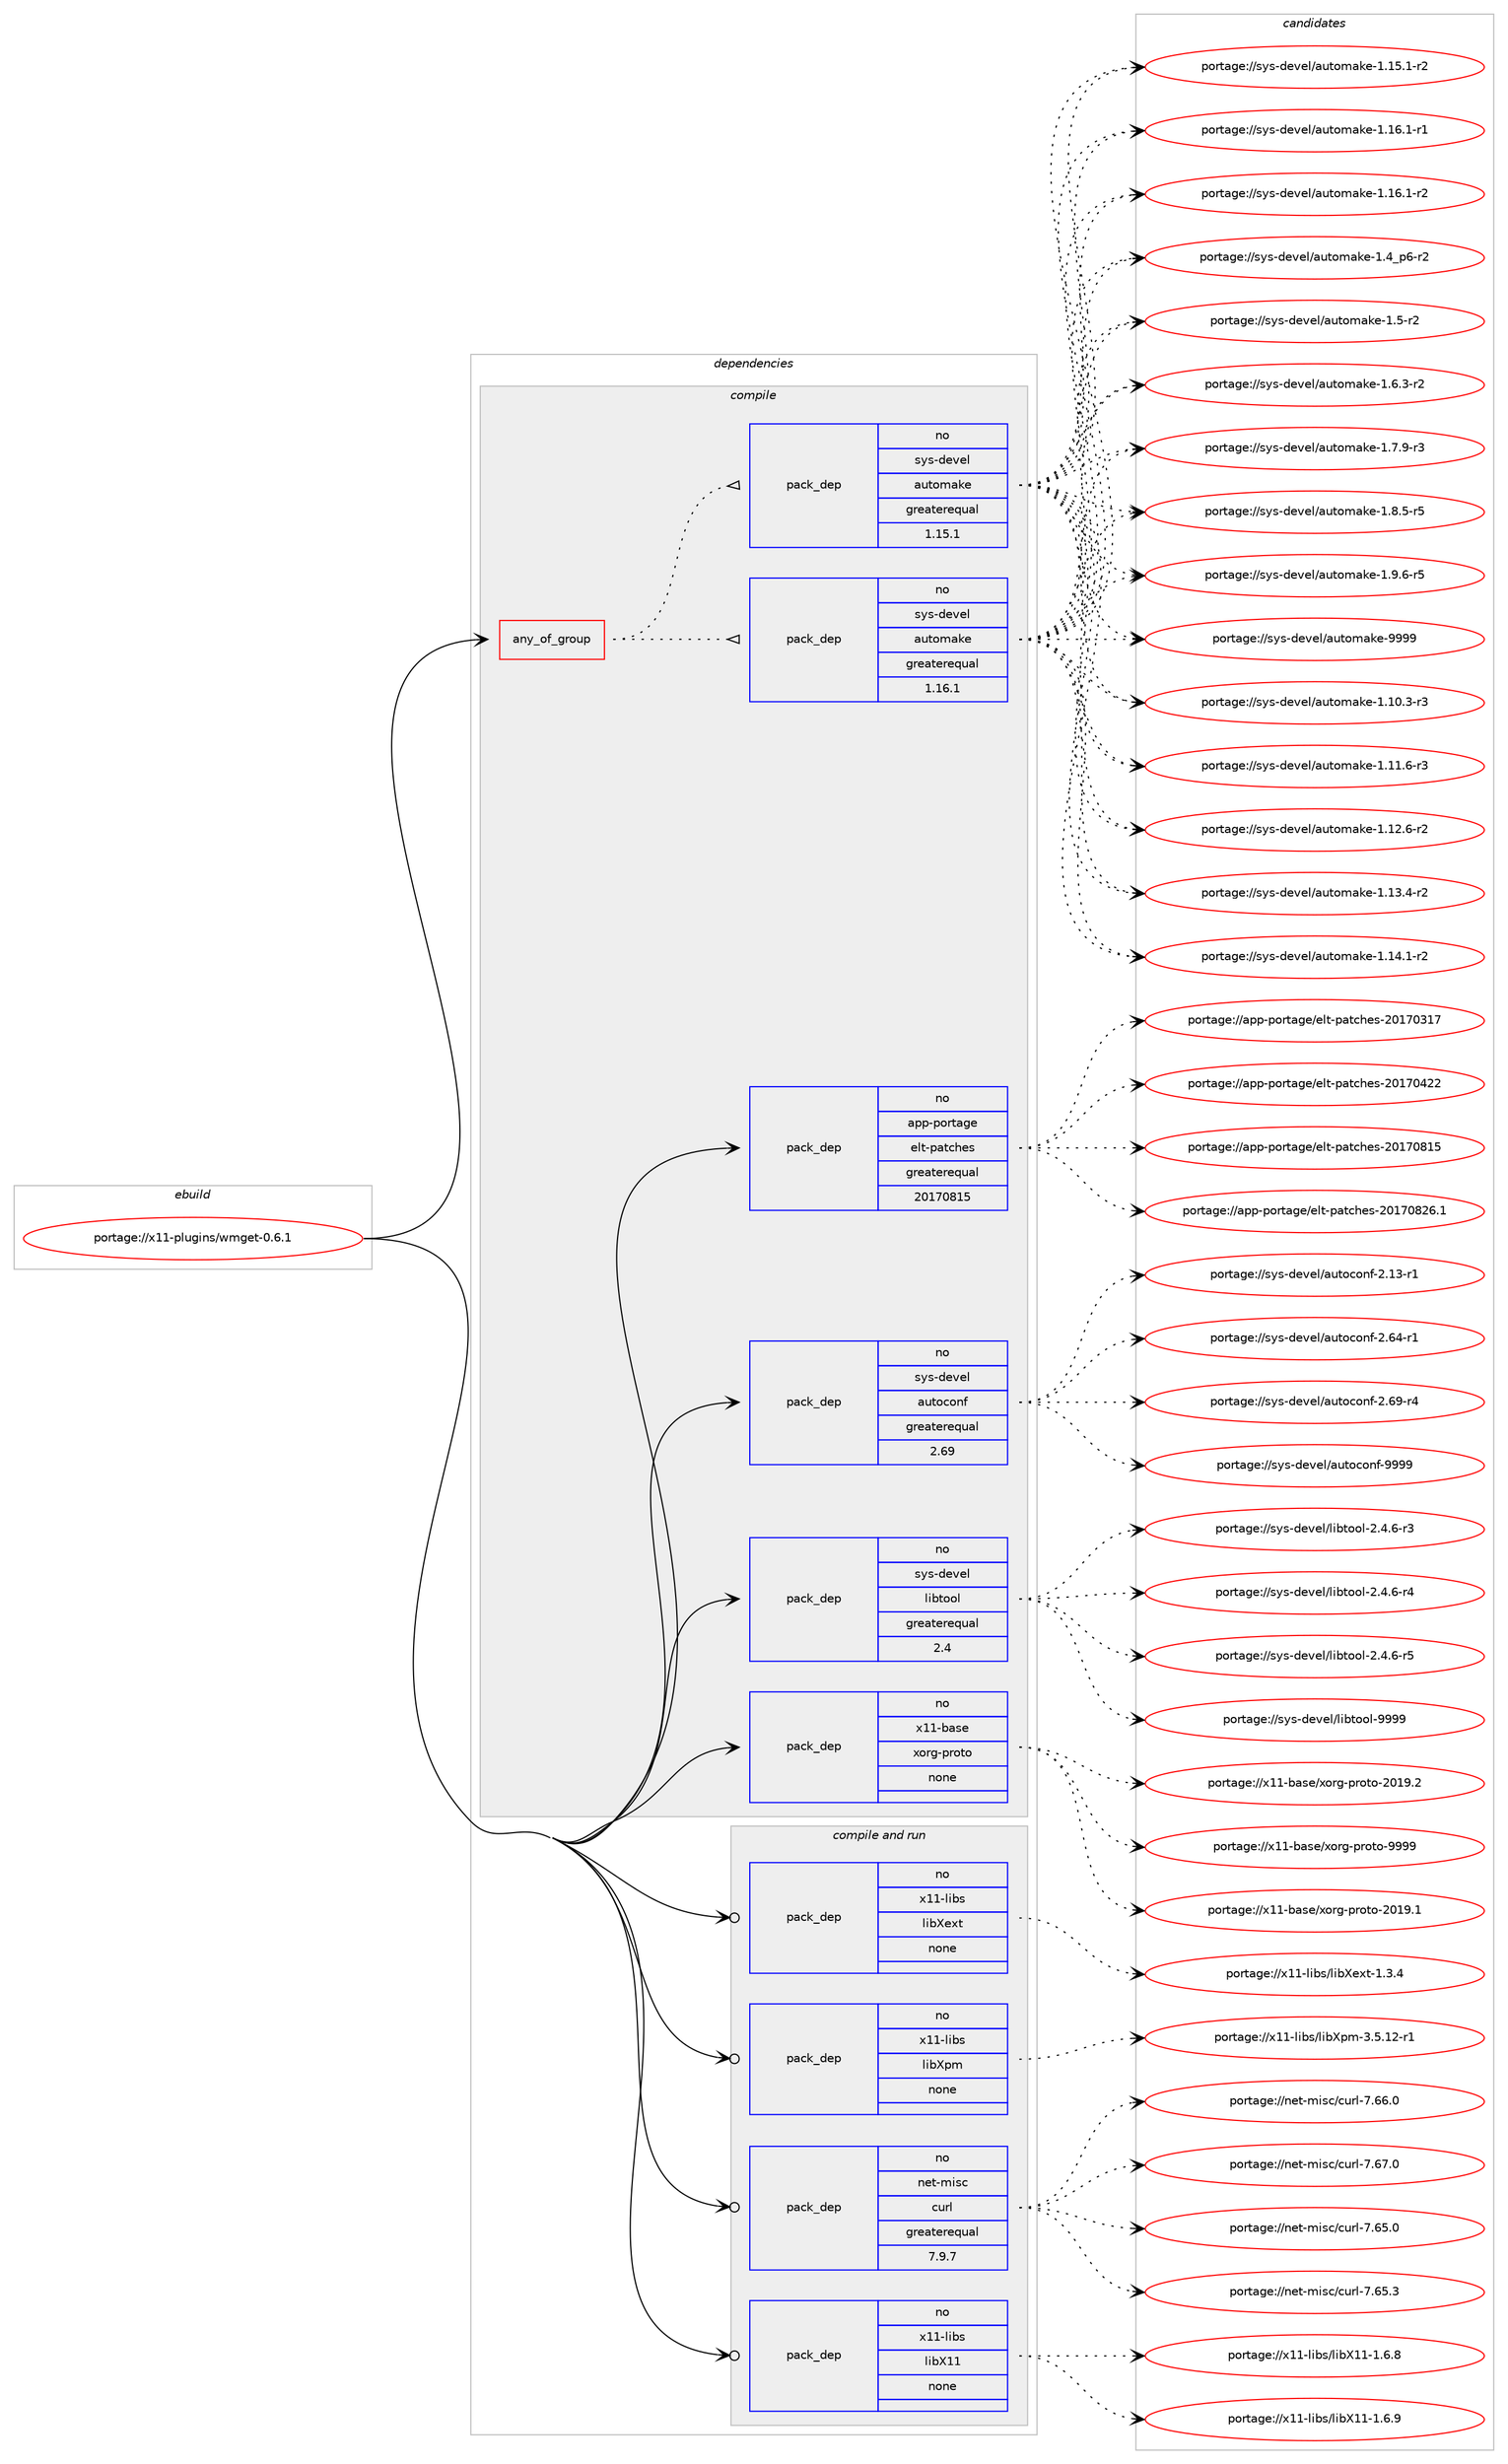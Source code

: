 digraph prolog {

# *************
# Graph options
# *************

newrank=true;
concentrate=true;
compound=true;
graph [rankdir=LR,fontname=Helvetica,fontsize=10,ranksep=1.5];#, ranksep=2.5, nodesep=0.2];
edge  [arrowhead=vee];
node  [fontname=Helvetica,fontsize=10];

# **********
# The ebuild
# **********

subgraph cluster_leftcol {
color=gray;
rank=same;
label=<<i>ebuild</i>>;
id [label="portage://x11-plugins/wmget-0.6.1", color=red, width=4, href="../x11-plugins/wmget-0.6.1.svg"];
}

# ****************
# The dependencies
# ****************

subgraph cluster_midcol {
color=gray;
label=<<i>dependencies</i>>;
subgraph cluster_compile {
fillcolor="#eeeeee";
style=filled;
label=<<i>compile</i>>;
subgraph any7955 {
dependency456838 [label=<<TABLE BORDER="0" CELLBORDER="1" CELLSPACING="0" CELLPADDING="4"><TR><TD CELLPADDING="10">any_of_group</TD></TR></TABLE>>, shape=none, color=red];subgraph pack339735 {
dependency456839 [label=<<TABLE BORDER="0" CELLBORDER="1" CELLSPACING="0" CELLPADDING="4" WIDTH="220"><TR><TD ROWSPAN="6" CELLPADDING="30">pack_dep</TD></TR><TR><TD WIDTH="110">no</TD></TR><TR><TD>sys-devel</TD></TR><TR><TD>automake</TD></TR><TR><TD>greaterequal</TD></TR><TR><TD>1.16.1</TD></TR></TABLE>>, shape=none, color=blue];
}
dependency456838:e -> dependency456839:w [weight=20,style="dotted",arrowhead="oinv"];
subgraph pack339736 {
dependency456840 [label=<<TABLE BORDER="0" CELLBORDER="1" CELLSPACING="0" CELLPADDING="4" WIDTH="220"><TR><TD ROWSPAN="6" CELLPADDING="30">pack_dep</TD></TR><TR><TD WIDTH="110">no</TD></TR><TR><TD>sys-devel</TD></TR><TR><TD>automake</TD></TR><TR><TD>greaterequal</TD></TR><TR><TD>1.15.1</TD></TR></TABLE>>, shape=none, color=blue];
}
dependency456838:e -> dependency456840:w [weight=20,style="dotted",arrowhead="oinv"];
}
id:e -> dependency456838:w [weight=20,style="solid",arrowhead="vee"];
subgraph pack339737 {
dependency456841 [label=<<TABLE BORDER="0" CELLBORDER="1" CELLSPACING="0" CELLPADDING="4" WIDTH="220"><TR><TD ROWSPAN="6" CELLPADDING="30">pack_dep</TD></TR><TR><TD WIDTH="110">no</TD></TR><TR><TD>app-portage</TD></TR><TR><TD>elt-patches</TD></TR><TR><TD>greaterequal</TD></TR><TR><TD>20170815</TD></TR></TABLE>>, shape=none, color=blue];
}
id:e -> dependency456841:w [weight=20,style="solid",arrowhead="vee"];
subgraph pack339738 {
dependency456842 [label=<<TABLE BORDER="0" CELLBORDER="1" CELLSPACING="0" CELLPADDING="4" WIDTH="220"><TR><TD ROWSPAN="6" CELLPADDING="30">pack_dep</TD></TR><TR><TD WIDTH="110">no</TD></TR><TR><TD>sys-devel</TD></TR><TR><TD>autoconf</TD></TR><TR><TD>greaterequal</TD></TR><TR><TD>2.69</TD></TR></TABLE>>, shape=none, color=blue];
}
id:e -> dependency456842:w [weight=20,style="solid",arrowhead="vee"];
subgraph pack339739 {
dependency456843 [label=<<TABLE BORDER="0" CELLBORDER="1" CELLSPACING="0" CELLPADDING="4" WIDTH="220"><TR><TD ROWSPAN="6" CELLPADDING="30">pack_dep</TD></TR><TR><TD WIDTH="110">no</TD></TR><TR><TD>sys-devel</TD></TR><TR><TD>libtool</TD></TR><TR><TD>greaterequal</TD></TR><TR><TD>2.4</TD></TR></TABLE>>, shape=none, color=blue];
}
id:e -> dependency456843:w [weight=20,style="solid",arrowhead="vee"];
subgraph pack339740 {
dependency456844 [label=<<TABLE BORDER="0" CELLBORDER="1" CELLSPACING="0" CELLPADDING="4" WIDTH="220"><TR><TD ROWSPAN="6" CELLPADDING="30">pack_dep</TD></TR><TR><TD WIDTH="110">no</TD></TR><TR><TD>x11-base</TD></TR><TR><TD>xorg-proto</TD></TR><TR><TD>none</TD></TR><TR><TD></TD></TR></TABLE>>, shape=none, color=blue];
}
id:e -> dependency456844:w [weight=20,style="solid",arrowhead="vee"];
}
subgraph cluster_compileandrun {
fillcolor="#eeeeee";
style=filled;
label=<<i>compile and run</i>>;
subgraph pack339741 {
dependency456845 [label=<<TABLE BORDER="0" CELLBORDER="1" CELLSPACING="0" CELLPADDING="4" WIDTH="220"><TR><TD ROWSPAN="6" CELLPADDING="30">pack_dep</TD></TR><TR><TD WIDTH="110">no</TD></TR><TR><TD>net-misc</TD></TR><TR><TD>curl</TD></TR><TR><TD>greaterequal</TD></TR><TR><TD>7.9.7</TD></TR></TABLE>>, shape=none, color=blue];
}
id:e -> dependency456845:w [weight=20,style="solid",arrowhead="odotvee"];
subgraph pack339742 {
dependency456846 [label=<<TABLE BORDER="0" CELLBORDER="1" CELLSPACING="0" CELLPADDING="4" WIDTH="220"><TR><TD ROWSPAN="6" CELLPADDING="30">pack_dep</TD></TR><TR><TD WIDTH="110">no</TD></TR><TR><TD>x11-libs</TD></TR><TR><TD>libX11</TD></TR><TR><TD>none</TD></TR><TR><TD></TD></TR></TABLE>>, shape=none, color=blue];
}
id:e -> dependency456846:w [weight=20,style="solid",arrowhead="odotvee"];
subgraph pack339743 {
dependency456847 [label=<<TABLE BORDER="0" CELLBORDER="1" CELLSPACING="0" CELLPADDING="4" WIDTH="220"><TR><TD ROWSPAN="6" CELLPADDING="30">pack_dep</TD></TR><TR><TD WIDTH="110">no</TD></TR><TR><TD>x11-libs</TD></TR><TR><TD>libXext</TD></TR><TR><TD>none</TD></TR><TR><TD></TD></TR></TABLE>>, shape=none, color=blue];
}
id:e -> dependency456847:w [weight=20,style="solid",arrowhead="odotvee"];
subgraph pack339744 {
dependency456848 [label=<<TABLE BORDER="0" CELLBORDER="1" CELLSPACING="0" CELLPADDING="4" WIDTH="220"><TR><TD ROWSPAN="6" CELLPADDING="30">pack_dep</TD></TR><TR><TD WIDTH="110">no</TD></TR><TR><TD>x11-libs</TD></TR><TR><TD>libXpm</TD></TR><TR><TD>none</TD></TR><TR><TD></TD></TR></TABLE>>, shape=none, color=blue];
}
id:e -> dependency456848:w [weight=20,style="solid",arrowhead="odotvee"];
}
subgraph cluster_run {
fillcolor="#eeeeee";
style=filled;
label=<<i>run</i>>;
}
}

# **************
# The candidates
# **************

subgraph cluster_choices {
rank=same;
color=gray;
label=<<i>candidates</i>>;

subgraph choice339735 {
color=black;
nodesep=1;
choiceportage11512111545100101118101108479711711611110997107101454946494846514511451 [label="portage://sys-devel/automake-1.10.3-r3", color=red, width=4,href="../sys-devel/automake-1.10.3-r3.svg"];
choiceportage11512111545100101118101108479711711611110997107101454946494946544511451 [label="portage://sys-devel/automake-1.11.6-r3", color=red, width=4,href="../sys-devel/automake-1.11.6-r3.svg"];
choiceportage11512111545100101118101108479711711611110997107101454946495046544511450 [label="portage://sys-devel/automake-1.12.6-r2", color=red, width=4,href="../sys-devel/automake-1.12.6-r2.svg"];
choiceportage11512111545100101118101108479711711611110997107101454946495146524511450 [label="portage://sys-devel/automake-1.13.4-r2", color=red, width=4,href="../sys-devel/automake-1.13.4-r2.svg"];
choiceportage11512111545100101118101108479711711611110997107101454946495246494511450 [label="portage://sys-devel/automake-1.14.1-r2", color=red, width=4,href="../sys-devel/automake-1.14.1-r2.svg"];
choiceportage11512111545100101118101108479711711611110997107101454946495346494511450 [label="portage://sys-devel/automake-1.15.1-r2", color=red, width=4,href="../sys-devel/automake-1.15.1-r2.svg"];
choiceportage11512111545100101118101108479711711611110997107101454946495446494511449 [label="portage://sys-devel/automake-1.16.1-r1", color=red, width=4,href="../sys-devel/automake-1.16.1-r1.svg"];
choiceportage11512111545100101118101108479711711611110997107101454946495446494511450 [label="portage://sys-devel/automake-1.16.1-r2", color=red, width=4,href="../sys-devel/automake-1.16.1-r2.svg"];
choiceportage115121115451001011181011084797117116111109971071014549465295112544511450 [label="portage://sys-devel/automake-1.4_p6-r2", color=red, width=4,href="../sys-devel/automake-1.4_p6-r2.svg"];
choiceportage11512111545100101118101108479711711611110997107101454946534511450 [label="portage://sys-devel/automake-1.5-r2", color=red, width=4,href="../sys-devel/automake-1.5-r2.svg"];
choiceportage115121115451001011181011084797117116111109971071014549465446514511450 [label="portage://sys-devel/automake-1.6.3-r2", color=red, width=4,href="../sys-devel/automake-1.6.3-r2.svg"];
choiceportage115121115451001011181011084797117116111109971071014549465546574511451 [label="portage://sys-devel/automake-1.7.9-r3", color=red, width=4,href="../sys-devel/automake-1.7.9-r3.svg"];
choiceportage115121115451001011181011084797117116111109971071014549465646534511453 [label="portage://sys-devel/automake-1.8.5-r5", color=red, width=4,href="../sys-devel/automake-1.8.5-r5.svg"];
choiceportage115121115451001011181011084797117116111109971071014549465746544511453 [label="portage://sys-devel/automake-1.9.6-r5", color=red, width=4,href="../sys-devel/automake-1.9.6-r5.svg"];
choiceportage115121115451001011181011084797117116111109971071014557575757 [label="portage://sys-devel/automake-9999", color=red, width=4,href="../sys-devel/automake-9999.svg"];
dependency456839:e -> choiceportage11512111545100101118101108479711711611110997107101454946494846514511451:w [style=dotted,weight="100"];
dependency456839:e -> choiceportage11512111545100101118101108479711711611110997107101454946494946544511451:w [style=dotted,weight="100"];
dependency456839:e -> choiceportage11512111545100101118101108479711711611110997107101454946495046544511450:w [style=dotted,weight="100"];
dependency456839:e -> choiceportage11512111545100101118101108479711711611110997107101454946495146524511450:w [style=dotted,weight="100"];
dependency456839:e -> choiceportage11512111545100101118101108479711711611110997107101454946495246494511450:w [style=dotted,weight="100"];
dependency456839:e -> choiceportage11512111545100101118101108479711711611110997107101454946495346494511450:w [style=dotted,weight="100"];
dependency456839:e -> choiceportage11512111545100101118101108479711711611110997107101454946495446494511449:w [style=dotted,weight="100"];
dependency456839:e -> choiceportage11512111545100101118101108479711711611110997107101454946495446494511450:w [style=dotted,weight="100"];
dependency456839:e -> choiceportage115121115451001011181011084797117116111109971071014549465295112544511450:w [style=dotted,weight="100"];
dependency456839:e -> choiceportage11512111545100101118101108479711711611110997107101454946534511450:w [style=dotted,weight="100"];
dependency456839:e -> choiceportage115121115451001011181011084797117116111109971071014549465446514511450:w [style=dotted,weight="100"];
dependency456839:e -> choiceportage115121115451001011181011084797117116111109971071014549465546574511451:w [style=dotted,weight="100"];
dependency456839:e -> choiceportage115121115451001011181011084797117116111109971071014549465646534511453:w [style=dotted,weight="100"];
dependency456839:e -> choiceportage115121115451001011181011084797117116111109971071014549465746544511453:w [style=dotted,weight="100"];
dependency456839:e -> choiceportage115121115451001011181011084797117116111109971071014557575757:w [style=dotted,weight="100"];
}
subgraph choice339736 {
color=black;
nodesep=1;
choiceportage11512111545100101118101108479711711611110997107101454946494846514511451 [label="portage://sys-devel/automake-1.10.3-r3", color=red, width=4,href="../sys-devel/automake-1.10.3-r3.svg"];
choiceportage11512111545100101118101108479711711611110997107101454946494946544511451 [label="portage://sys-devel/automake-1.11.6-r3", color=red, width=4,href="../sys-devel/automake-1.11.6-r3.svg"];
choiceportage11512111545100101118101108479711711611110997107101454946495046544511450 [label="portage://sys-devel/automake-1.12.6-r2", color=red, width=4,href="../sys-devel/automake-1.12.6-r2.svg"];
choiceportage11512111545100101118101108479711711611110997107101454946495146524511450 [label="portage://sys-devel/automake-1.13.4-r2", color=red, width=4,href="../sys-devel/automake-1.13.4-r2.svg"];
choiceportage11512111545100101118101108479711711611110997107101454946495246494511450 [label="portage://sys-devel/automake-1.14.1-r2", color=red, width=4,href="../sys-devel/automake-1.14.1-r2.svg"];
choiceportage11512111545100101118101108479711711611110997107101454946495346494511450 [label="portage://sys-devel/automake-1.15.1-r2", color=red, width=4,href="../sys-devel/automake-1.15.1-r2.svg"];
choiceportage11512111545100101118101108479711711611110997107101454946495446494511449 [label="portage://sys-devel/automake-1.16.1-r1", color=red, width=4,href="../sys-devel/automake-1.16.1-r1.svg"];
choiceportage11512111545100101118101108479711711611110997107101454946495446494511450 [label="portage://sys-devel/automake-1.16.1-r2", color=red, width=4,href="../sys-devel/automake-1.16.1-r2.svg"];
choiceportage115121115451001011181011084797117116111109971071014549465295112544511450 [label="portage://sys-devel/automake-1.4_p6-r2", color=red, width=4,href="../sys-devel/automake-1.4_p6-r2.svg"];
choiceportage11512111545100101118101108479711711611110997107101454946534511450 [label="portage://sys-devel/automake-1.5-r2", color=red, width=4,href="../sys-devel/automake-1.5-r2.svg"];
choiceportage115121115451001011181011084797117116111109971071014549465446514511450 [label="portage://sys-devel/automake-1.6.3-r2", color=red, width=4,href="../sys-devel/automake-1.6.3-r2.svg"];
choiceportage115121115451001011181011084797117116111109971071014549465546574511451 [label="portage://sys-devel/automake-1.7.9-r3", color=red, width=4,href="../sys-devel/automake-1.7.9-r3.svg"];
choiceportage115121115451001011181011084797117116111109971071014549465646534511453 [label="portage://sys-devel/automake-1.8.5-r5", color=red, width=4,href="../sys-devel/automake-1.8.5-r5.svg"];
choiceportage115121115451001011181011084797117116111109971071014549465746544511453 [label="portage://sys-devel/automake-1.9.6-r5", color=red, width=4,href="../sys-devel/automake-1.9.6-r5.svg"];
choiceportage115121115451001011181011084797117116111109971071014557575757 [label="portage://sys-devel/automake-9999", color=red, width=4,href="../sys-devel/automake-9999.svg"];
dependency456840:e -> choiceportage11512111545100101118101108479711711611110997107101454946494846514511451:w [style=dotted,weight="100"];
dependency456840:e -> choiceportage11512111545100101118101108479711711611110997107101454946494946544511451:w [style=dotted,weight="100"];
dependency456840:e -> choiceportage11512111545100101118101108479711711611110997107101454946495046544511450:w [style=dotted,weight="100"];
dependency456840:e -> choiceportage11512111545100101118101108479711711611110997107101454946495146524511450:w [style=dotted,weight="100"];
dependency456840:e -> choiceportage11512111545100101118101108479711711611110997107101454946495246494511450:w [style=dotted,weight="100"];
dependency456840:e -> choiceportage11512111545100101118101108479711711611110997107101454946495346494511450:w [style=dotted,weight="100"];
dependency456840:e -> choiceportage11512111545100101118101108479711711611110997107101454946495446494511449:w [style=dotted,weight="100"];
dependency456840:e -> choiceportage11512111545100101118101108479711711611110997107101454946495446494511450:w [style=dotted,weight="100"];
dependency456840:e -> choiceportage115121115451001011181011084797117116111109971071014549465295112544511450:w [style=dotted,weight="100"];
dependency456840:e -> choiceportage11512111545100101118101108479711711611110997107101454946534511450:w [style=dotted,weight="100"];
dependency456840:e -> choiceportage115121115451001011181011084797117116111109971071014549465446514511450:w [style=dotted,weight="100"];
dependency456840:e -> choiceportage115121115451001011181011084797117116111109971071014549465546574511451:w [style=dotted,weight="100"];
dependency456840:e -> choiceportage115121115451001011181011084797117116111109971071014549465646534511453:w [style=dotted,weight="100"];
dependency456840:e -> choiceportage115121115451001011181011084797117116111109971071014549465746544511453:w [style=dotted,weight="100"];
dependency456840:e -> choiceportage115121115451001011181011084797117116111109971071014557575757:w [style=dotted,weight="100"];
}
subgraph choice339737 {
color=black;
nodesep=1;
choiceportage97112112451121111141169710310147101108116451129711699104101115455048495548514955 [label="portage://app-portage/elt-patches-20170317", color=red, width=4,href="../app-portage/elt-patches-20170317.svg"];
choiceportage97112112451121111141169710310147101108116451129711699104101115455048495548525050 [label="portage://app-portage/elt-patches-20170422", color=red, width=4,href="../app-portage/elt-patches-20170422.svg"];
choiceportage97112112451121111141169710310147101108116451129711699104101115455048495548564953 [label="portage://app-portage/elt-patches-20170815", color=red, width=4,href="../app-portage/elt-patches-20170815.svg"];
choiceportage971121124511211111411697103101471011081164511297116991041011154550484955485650544649 [label="portage://app-portage/elt-patches-20170826.1", color=red, width=4,href="../app-portage/elt-patches-20170826.1.svg"];
dependency456841:e -> choiceportage97112112451121111141169710310147101108116451129711699104101115455048495548514955:w [style=dotted,weight="100"];
dependency456841:e -> choiceportage97112112451121111141169710310147101108116451129711699104101115455048495548525050:w [style=dotted,weight="100"];
dependency456841:e -> choiceportage97112112451121111141169710310147101108116451129711699104101115455048495548564953:w [style=dotted,weight="100"];
dependency456841:e -> choiceportage971121124511211111411697103101471011081164511297116991041011154550484955485650544649:w [style=dotted,weight="100"];
}
subgraph choice339738 {
color=black;
nodesep=1;
choiceportage1151211154510010111810110847971171161119911111010245504649514511449 [label="portage://sys-devel/autoconf-2.13-r1", color=red, width=4,href="../sys-devel/autoconf-2.13-r1.svg"];
choiceportage1151211154510010111810110847971171161119911111010245504654524511449 [label="portage://sys-devel/autoconf-2.64-r1", color=red, width=4,href="../sys-devel/autoconf-2.64-r1.svg"];
choiceportage1151211154510010111810110847971171161119911111010245504654574511452 [label="portage://sys-devel/autoconf-2.69-r4", color=red, width=4,href="../sys-devel/autoconf-2.69-r4.svg"];
choiceportage115121115451001011181011084797117116111991111101024557575757 [label="portage://sys-devel/autoconf-9999", color=red, width=4,href="../sys-devel/autoconf-9999.svg"];
dependency456842:e -> choiceportage1151211154510010111810110847971171161119911111010245504649514511449:w [style=dotted,weight="100"];
dependency456842:e -> choiceportage1151211154510010111810110847971171161119911111010245504654524511449:w [style=dotted,weight="100"];
dependency456842:e -> choiceportage1151211154510010111810110847971171161119911111010245504654574511452:w [style=dotted,weight="100"];
dependency456842:e -> choiceportage115121115451001011181011084797117116111991111101024557575757:w [style=dotted,weight="100"];
}
subgraph choice339739 {
color=black;
nodesep=1;
choiceportage1151211154510010111810110847108105981161111111084550465246544511451 [label="portage://sys-devel/libtool-2.4.6-r3", color=red, width=4,href="../sys-devel/libtool-2.4.6-r3.svg"];
choiceportage1151211154510010111810110847108105981161111111084550465246544511452 [label="portage://sys-devel/libtool-2.4.6-r4", color=red, width=4,href="../sys-devel/libtool-2.4.6-r4.svg"];
choiceportage1151211154510010111810110847108105981161111111084550465246544511453 [label="portage://sys-devel/libtool-2.4.6-r5", color=red, width=4,href="../sys-devel/libtool-2.4.6-r5.svg"];
choiceportage1151211154510010111810110847108105981161111111084557575757 [label="portage://sys-devel/libtool-9999", color=red, width=4,href="../sys-devel/libtool-9999.svg"];
dependency456843:e -> choiceportage1151211154510010111810110847108105981161111111084550465246544511451:w [style=dotted,weight="100"];
dependency456843:e -> choiceportage1151211154510010111810110847108105981161111111084550465246544511452:w [style=dotted,weight="100"];
dependency456843:e -> choiceportage1151211154510010111810110847108105981161111111084550465246544511453:w [style=dotted,weight="100"];
dependency456843:e -> choiceportage1151211154510010111810110847108105981161111111084557575757:w [style=dotted,weight="100"];
}
subgraph choice339740 {
color=black;
nodesep=1;
choiceportage1204949459897115101471201111141034511211411111611145504849574649 [label="portage://x11-base/xorg-proto-2019.1", color=red, width=4,href="../x11-base/xorg-proto-2019.1.svg"];
choiceportage1204949459897115101471201111141034511211411111611145504849574650 [label="portage://x11-base/xorg-proto-2019.2", color=red, width=4,href="../x11-base/xorg-proto-2019.2.svg"];
choiceportage120494945989711510147120111114103451121141111161114557575757 [label="portage://x11-base/xorg-proto-9999", color=red, width=4,href="../x11-base/xorg-proto-9999.svg"];
dependency456844:e -> choiceportage1204949459897115101471201111141034511211411111611145504849574649:w [style=dotted,weight="100"];
dependency456844:e -> choiceportage1204949459897115101471201111141034511211411111611145504849574650:w [style=dotted,weight="100"];
dependency456844:e -> choiceportage120494945989711510147120111114103451121141111161114557575757:w [style=dotted,weight="100"];
}
subgraph choice339741 {
color=black;
nodesep=1;
choiceportage1101011164510910511599479911711410845554654534648 [label="portage://net-misc/curl-7.65.0", color=red, width=4,href="../net-misc/curl-7.65.0.svg"];
choiceportage1101011164510910511599479911711410845554654534651 [label="portage://net-misc/curl-7.65.3", color=red, width=4,href="../net-misc/curl-7.65.3.svg"];
choiceportage1101011164510910511599479911711410845554654544648 [label="portage://net-misc/curl-7.66.0", color=red, width=4,href="../net-misc/curl-7.66.0.svg"];
choiceportage1101011164510910511599479911711410845554654554648 [label="portage://net-misc/curl-7.67.0", color=red, width=4,href="../net-misc/curl-7.67.0.svg"];
dependency456845:e -> choiceportage1101011164510910511599479911711410845554654534648:w [style=dotted,weight="100"];
dependency456845:e -> choiceportage1101011164510910511599479911711410845554654534651:w [style=dotted,weight="100"];
dependency456845:e -> choiceportage1101011164510910511599479911711410845554654544648:w [style=dotted,weight="100"];
dependency456845:e -> choiceportage1101011164510910511599479911711410845554654554648:w [style=dotted,weight="100"];
}
subgraph choice339742 {
color=black;
nodesep=1;
choiceportage120494945108105981154710810598884949454946544656 [label="portage://x11-libs/libX11-1.6.8", color=red, width=4,href="../x11-libs/libX11-1.6.8.svg"];
choiceportage120494945108105981154710810598884949454946544657 [label="portage://x11-libs/libX11-1.6.9", color=red, width=4,href="../x11-libs/libX11-1.6.9.svg"];
dependency456846:e -> choiceportage120494945108105981154710810598884949454946544656:w [style=dotted,weight="100"];
dependency456846:e -> choiceportage120494945108105981154710810598884949454946544657:w [style=dotted,weight="100"];
}
subgraph choice339743 {
color=black;
nodesep=1;
choiceportage12049494510810598115471081059888101120116454946514652 [label="portage://x11-libs/libXext-1.3.4", color=red, width=4,href="../x11-libs/libXext-1.3.4.svg"];
dependency456847:e -> choiceportage12049494510810598115471081059888101120116454946514652:w [style=dotted,weight="100"];
}
subgraph choice339744 {
color=black;
nodesep=1;
choiceportage12049494510810598115471081059888112109455146534649504511449 [label="portage://x11-libs/libXpm-3.5.12-r1", color=red, width=4,href="../x11-libs/libXpm-3.5.12-r1.svg"];
dependency456848:e -> choiceportage12049494510810598115471081059888112109455146534649504511449:w [style=dotted,weight="100"];
}
}

}
